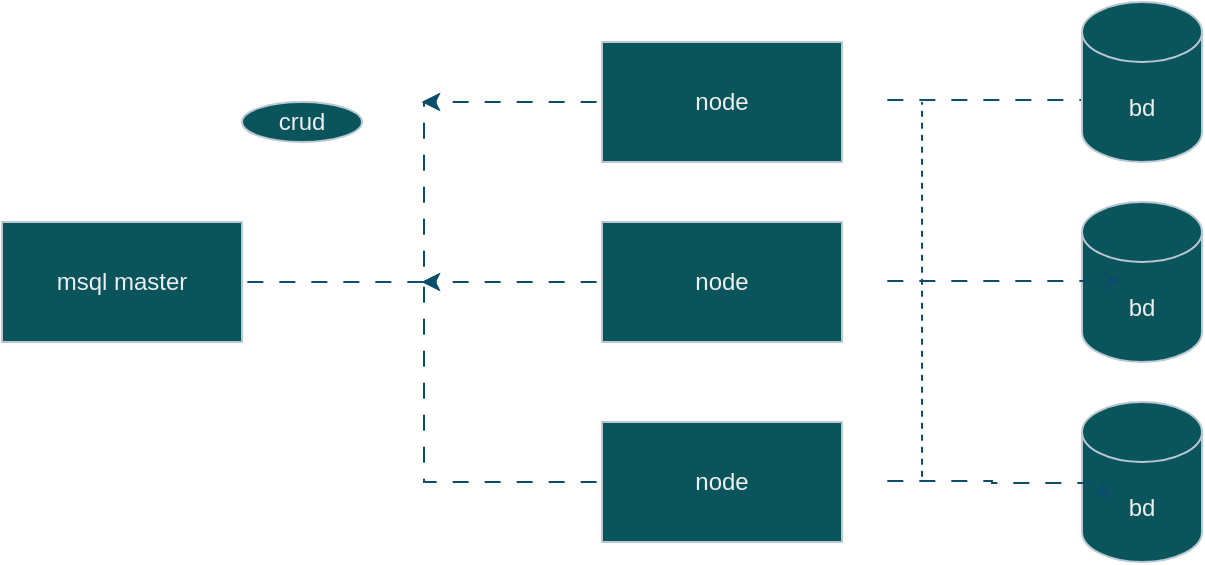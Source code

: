 <mxfile version="24.8.3">
  <diagram name="Page-1" id="2Kyqn74115ondL_UN4s-">
    <mxGraphModel dx="1050" dy="557" grid="1" gridSize="10" guides="1" tooltips="1" connect="1" arrows="1" fold="1" page="1" pageScale="1" pageWidth="850" pageHeight="1100" background="none" math="0" shadow="0">
      <root>
        <mxCell id="0" />
        <mxCell id="1" parent="0" />
        <mxCell id="YABvjfio757qkMCUvNJA-13" style="edgeStyle=orthogonalEdgeStyle;rounded=0;orthogonalLoop=1;jettySize=auto;html=1;flowAnimation=1;labelBackgroundColor=none;strokeColor=#0B4D6A;fontColor=default;" edge="1" parent="1" source="YABvjfio757qkMCUvNJA-5">
          <mxGeometry relative="1" as="geometry">
            <mxPoint x="300" y="160" as="targetPoint" />
          </mxGeometry>
        </mxCell>
        <mxCell id="YABvjfio757qkMCUvNJA-19" style="edgeStyle=orthogonalEdgeStyle;rounded=0;orthogonalLoop=1;jettySize=auto;html=1;flowAnimation=1;labelBackgroundColor=none;strokeColor=#0B4D6A;fontColor=default;" edge="1" parent="1">
          <mxGeometry relative="1" as="geometry">
            <mxPoint x="640" y="159" as="targetPoint" />
            <mxPoint x="530" y="159" as="sourcePoint" />
          </mxGeometry>
        </mxCell>
        <mxCell id="YABvjfio757qkMCUvNJA-5" value="node" style="rounded=0;whiteSpace=wrap;html=1;fillColor=#09555B;strokeColor=#BAC8D3;labelBackgroundColor=none;fontColor=#EEEEEE;" vertex="1" parent="1">
          <mxGeometry x="390" y="130" width="120" height="60" as="geometry" />
        </mxCell>
        <mxCell id="YABvjfio757qkMCUvNJA-12" style="edgeStyle=orthogonalEdgeStyle;rounded=0;orthogonalLoop=1;jettySize=auto;html=1;flowAnimation=1;labelBackgroundColor=none;strokeColor=#0B4D6A;fontColor=default;" edge="1" parent="1" source="YABvjfio757qkMCUvNJA-6">
          <mxGeometry relative="1" as="geometry">
            <mxPoint x="300" y="250" as="targetPoint" />
          </mxGeometry>
        </mxCell>
        <mxCell id="YABvjfio757qkMCUvNJA-6" value="node" style="rounded=0;whiteSpace=wrap;html=1;fillColor=#09555B;strokeColor=#BAC8D3;labelBackgroundColor=none;fontColor=#EEEEEE;" vertex="1" parent="1">
          <mxGeometry x="390" y="220" width="120" height="60" as="geometry" />
        </mxCell>
        <mxCell id="YABvjfio757qkMCUvNJA-11" style="edgeStyle=orthogonalEdgeStyle;rounded=0;orthogonalLoop=1;jettySize=auto;html=1;flowAnimation=1;labelBackgroundColor=none;strokeColor=#0B4D6A;fontColor=default;" edge="1" parent="1" source="YABvjfio757qkMCUvNJA-7">
          <mxGeometry relative="1" as="geometry">
            <mxPoint x="300" y="250" as="targetPoint" />
            <Array as="points">
              <mxPoint x="301" y="350" />
            </Array>
          </mxGeometry>
        </mxCell>
        <mxCell id="YABvjfio757qkMCUvNJA-7" value="node" style="rounded=0;whiteSpace=wrap;html=1;fillColor=#09555B;strokeColor=#BAC8D3;labelBackgroundColor=none;fontColor=#EEEEEE;" vertex="1" parent="1">
          <mxGeometry x="390" y="320" width="120" height="60" as="geometry" />
        </mxCell>
        <mxCell id="YABvjfio757qkMCUvNJA-9" style="edgeStyle=orthogonalEdgeStyle;rounded=0;orthogonalLoop=1;jettySize=auto;html=1;flowAnimation=1;labelBackgroundColor=none;strokeColor=#0B4D6A;fontColor=default;" edge="1" parent="1" source="YABvjfio757qkMCUvNJA-8">
          <mxGeometry relative="1" as="geometry">
            <mxPoint x="300" y="160" as="targetPoint" />
            <Array as="points">
              <mxPoint x="301" y="250" />
            </Array>
          </mxGeometry>
        </mxCell>
        <mxCell id="YABvjfio757qkMCUvNJA-8" value="msql master" style="rounded=0;whiteSpace=wrap;html=1;fillColor=#09555B;strokeColor=#BAC8D3;shadow=0;labelBackgroundColor=none;fontColor=#EEEEEE;" vertex="1" parent="1">
          <mxGeometry x="90" y="220" width="120" height="60" as="geometry" />
        </mxCell>
        <mxCell id="YABvjfio757qkMCUvNJA-14" value="bd" style="shape=cylinder3;whiteSpace=wrap;html=1;boundedLbl=1;backgroundOutline=1;size=15;fillColor=#09555B;strokeColor=#BAC8D3;labelBackgroundColor=none;fontColor=#EEEEEE;" vertex="1" parent="1">
          <mxGeometry x="630" y="110" width="60" height="80" as="geometry" />
        </mxCell>
        <mxCell id="YABvjfio757qkMCUvNJA-15" value="bd" style="shape=cylinder3;whiteSpace=wrap;html=1;boundedLbl=1;backgroundOutline=1;size=15;fillColor=#09555B;strokeColor=#BAC8D3;labelBackgroundColor=none;fontColor=#EEEEEE;" vertex="1" parent="1">
          <mxGeometry x="630" y="210" width="60" height="80" as="geometry" />
        </mxCell>
        <mxCell id="YABvjfio757qkMCUvNJA-16" value="bd" style="shape=cylinder3;whiteSpace=wrap;html=1;boundedLbl=1;backgroundOutline=1;size=15;fillColor=#09555B;strokeColor=#BAC8D3;labelBackgroundColor=none;fontColor=#EEEEEE;" vertex="1" parent="1">
          <mxGeometry x="630" y="310" width="60" height="80" as="geometry" />
        </mxCell>
        <mxCell id="YABvjfio757qkMCUvNJA-20" style="edgeStyle=orthogonalEdgeStyle;rounded=0;orthogonalLoop=1;jettySize=auto;html=1;entryX=0;entryY=0.5;entryDx=0;entryDy=0;entryPerimeter=0;flowAnimation=1;labelBackgroundColor=none;strokeColor=#0B4D6A;fontColor=default;" edge="1" parent="1">
          <mxGeometry relative="1" as="geometry">
            <mxPoint x="530" y="249.5" as="sourcePoint" />
            <mxPoint x="650" y="249.5" as="targetPoint" />
          </mxGeometry>
        </mxCell>
        <mxCell id="YABvjfio757qkMCUvNJA-21" style="edgeStyle=orthogonalEdgeStyle;rounded=0;orthogonalLoop=1;jettySize=auto;html=1;flowAnimation=1;labelBackgroundColor=none;strokeColor=#0B4D6A;fontColor=default;" edge="1" parent="1">
          <mxGeometry relative="1" as="geometry">
            <mxPoint x="530" y="349.5" as="sourcePoint" />
            <mxPoint x="640" y="349.5" as="targetPoint" />
            <Array as="points">
              <mxPoint x="585" y="349.5" />
              <mxPoint x="585" y="350.5" />
            </Array>
          </mxGeometry>
        </mxCell>
        <mxCell id="YABvjfio757qkMCUvNJA-22" value="" style="endArrow=none;dashed=1;html=1;rounded=0;flowAnimation=1;labelBackgroundColor=none;strokeColor=#0B4D6A;fontColor=default;" edge="1" parent="1">
          <mxGeometry width="50" height="50" relative="1" as="geometry">
            <mxPoint x="550" y="350" as="sourcePoint" />
            <mxPoint x="550" y="160" as="targetPoint" />
          </mxGeometry>
        </mxCell>
        <mxCell id="YABvjfio757qkMCUvNJA-23" value="crud" style="ellipse;whiteSpace=wrap;html=1;labelBackgroundColor=none;fillColor=#09555B;strokeColor=#BAC8D3;fontColor=#EEEEEE;" vertex="1" parent="1">
          <mxGeometry x="210" y="160" width="60" height="20" as="geometry" />
        </mxCell>
      </root>
    </mxGraphModel>
  </diagram>
</mxfile>
